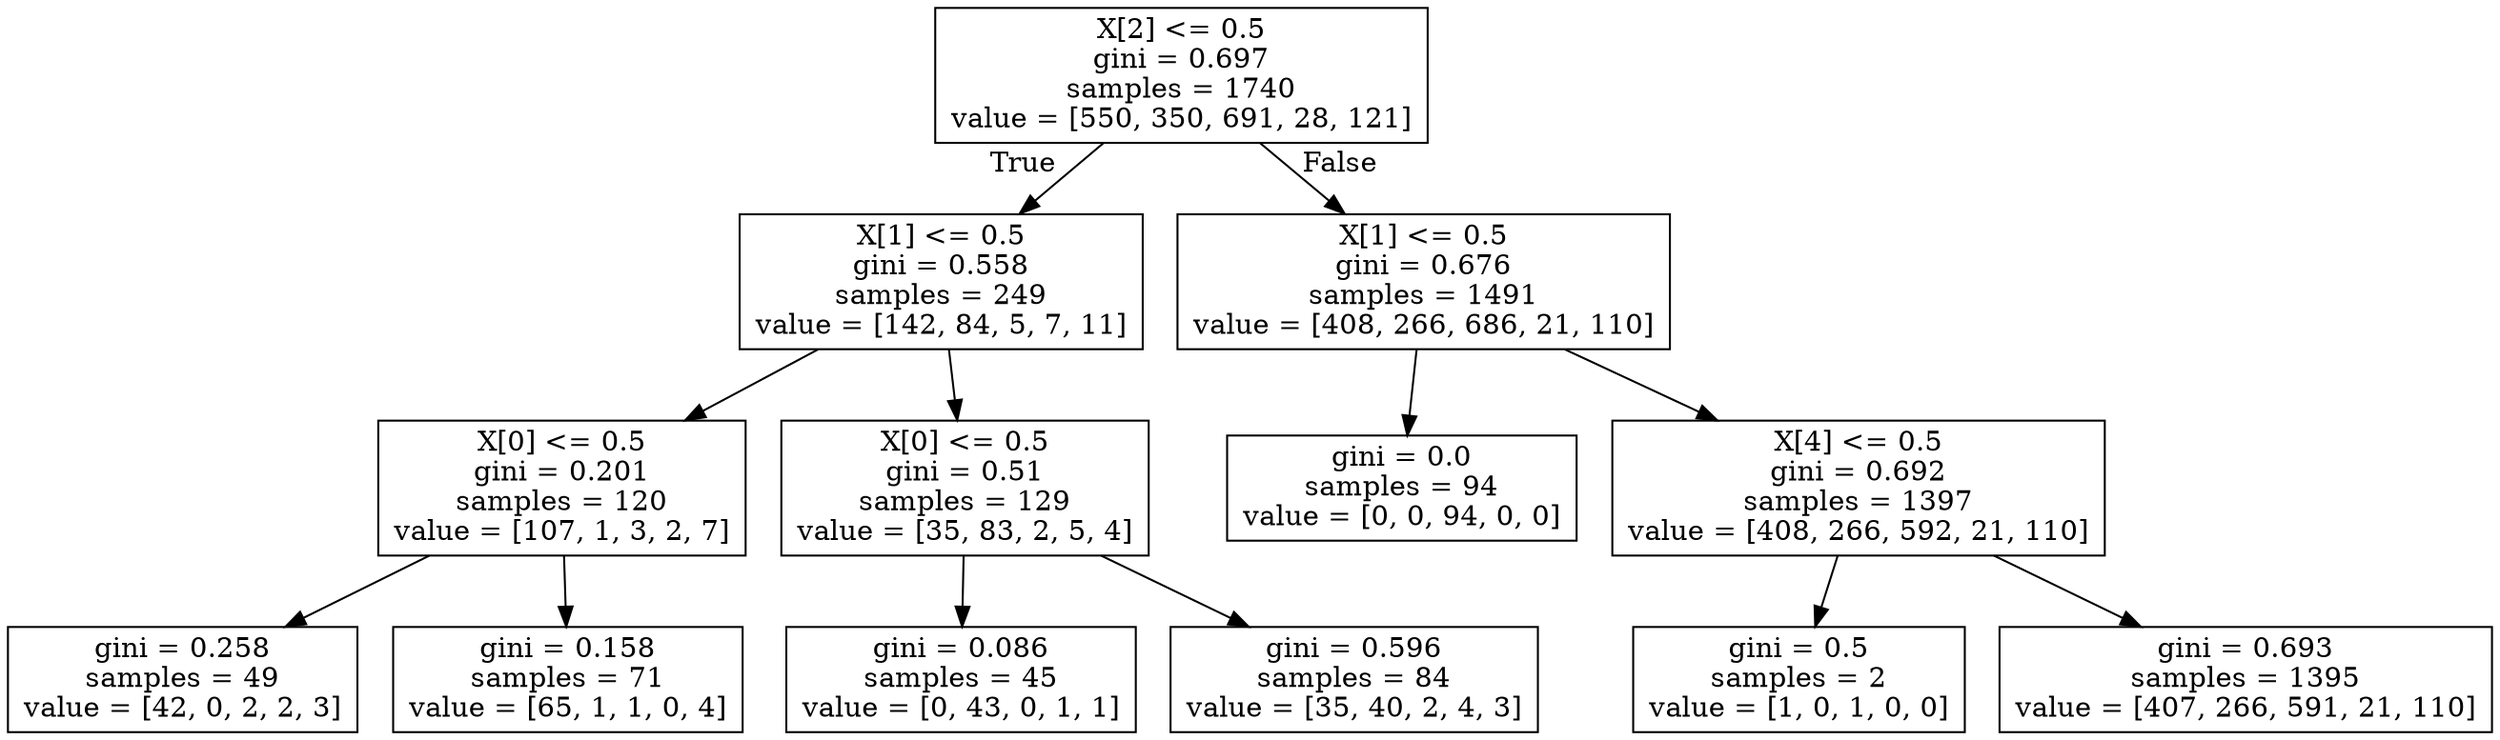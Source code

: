 digraph Tree {
node [shape=box] ;
0 [label="X[2] <= 0.5\ngini = 0.697\nsamples = 1740\nvalue = [550, 350, 691, 28, 121]"] ;
1 [label="X[1] <= 0.5\ngini = 0.558\nsamples = 249\nvalue = [142, 84, 5, 7, 11]"] ;
0 -> 1 [labeldistance=2.5, labelangle=45, headlabel="True"] ;
2 [label="X[0] <= 0.5\ngini = 0.201\nsamples = 120\nvalue = [107, 1, 3, 2, 7]"] ;
1 -> 2 ;
3 [label="gini = 0.258\nsamples = 49\nvalue = [42, 0, 2, 2, 3]"] ;
2 -> 3 ;
4 [label="gini = 0.158\nsamples = 71\nvalue = [65, 1, 1, 0, 4]"] ;
2 -> 4 ;
5 [label="X[0] <= 0.5\ngini = 0.51\nsamples = 129\nvalue = [35, 83, 2, 5, 4]"] ;
1 -> 5 ;
6 [label="gini = 0.086\nsamples = 45\nvalue = [0, 43, 0, 1, 1]"] ;
5 -> 6 ;
7 [label="gini = 0.596\nsamples = 84\nvalue = [35, 40, 2, 4, 3]"] ;
5 -> 7 ;
8 [label="X[1] <= 0.5\ngini = 0.676\nsamples = 1491\nvalue = [408, 266, 686, 21, 110]"] ;
0 -> 8 [labeldistance=2.5, labelangle=-45, headlabel="False"] ;
9 [label="gini = 0.0\nsamples = 94\nvalue = [0, 0, 94, 0, 0]"] ;
8 -> 9 ;
10 [label="X[4] <= 0.5\ngini = 0.692\nsamples = 1397\nvalue = [408, 266, 592, 21, 110]"] ;
8 -> 10 ;
11 [label="gini = 0.5\nsamples = 2\nvalue = [1, 0, 1, 0, 0]"] ;
10 -> 11 ;
12 [label="gini = 0.693\nsamples = 1395\nvalue = [407, 266, 591, 21, 110]"] ;
10 -> 12 ;
}